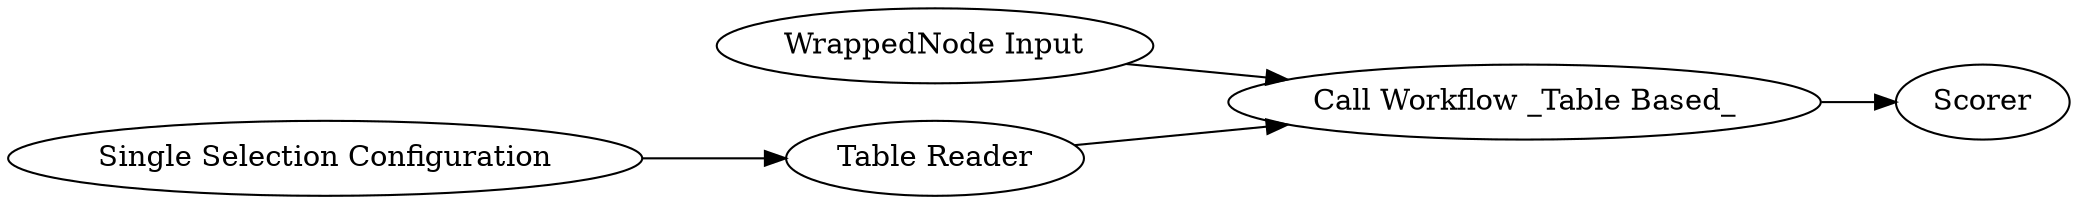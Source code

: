 digraph {
	17 [label="WrappedNode Input"]
	18 [label="WrappedNode Output"]
	19 [label="Single Selection Configuration"]
	18 [label="Table Reader"]
	20 [label=Scorer]
	22 [label="Call Workflow _Table Based_"]
	19 -> 18
	17 -> 22
	18 -> 22
	22 -> 20
	rankdir=LR
}
